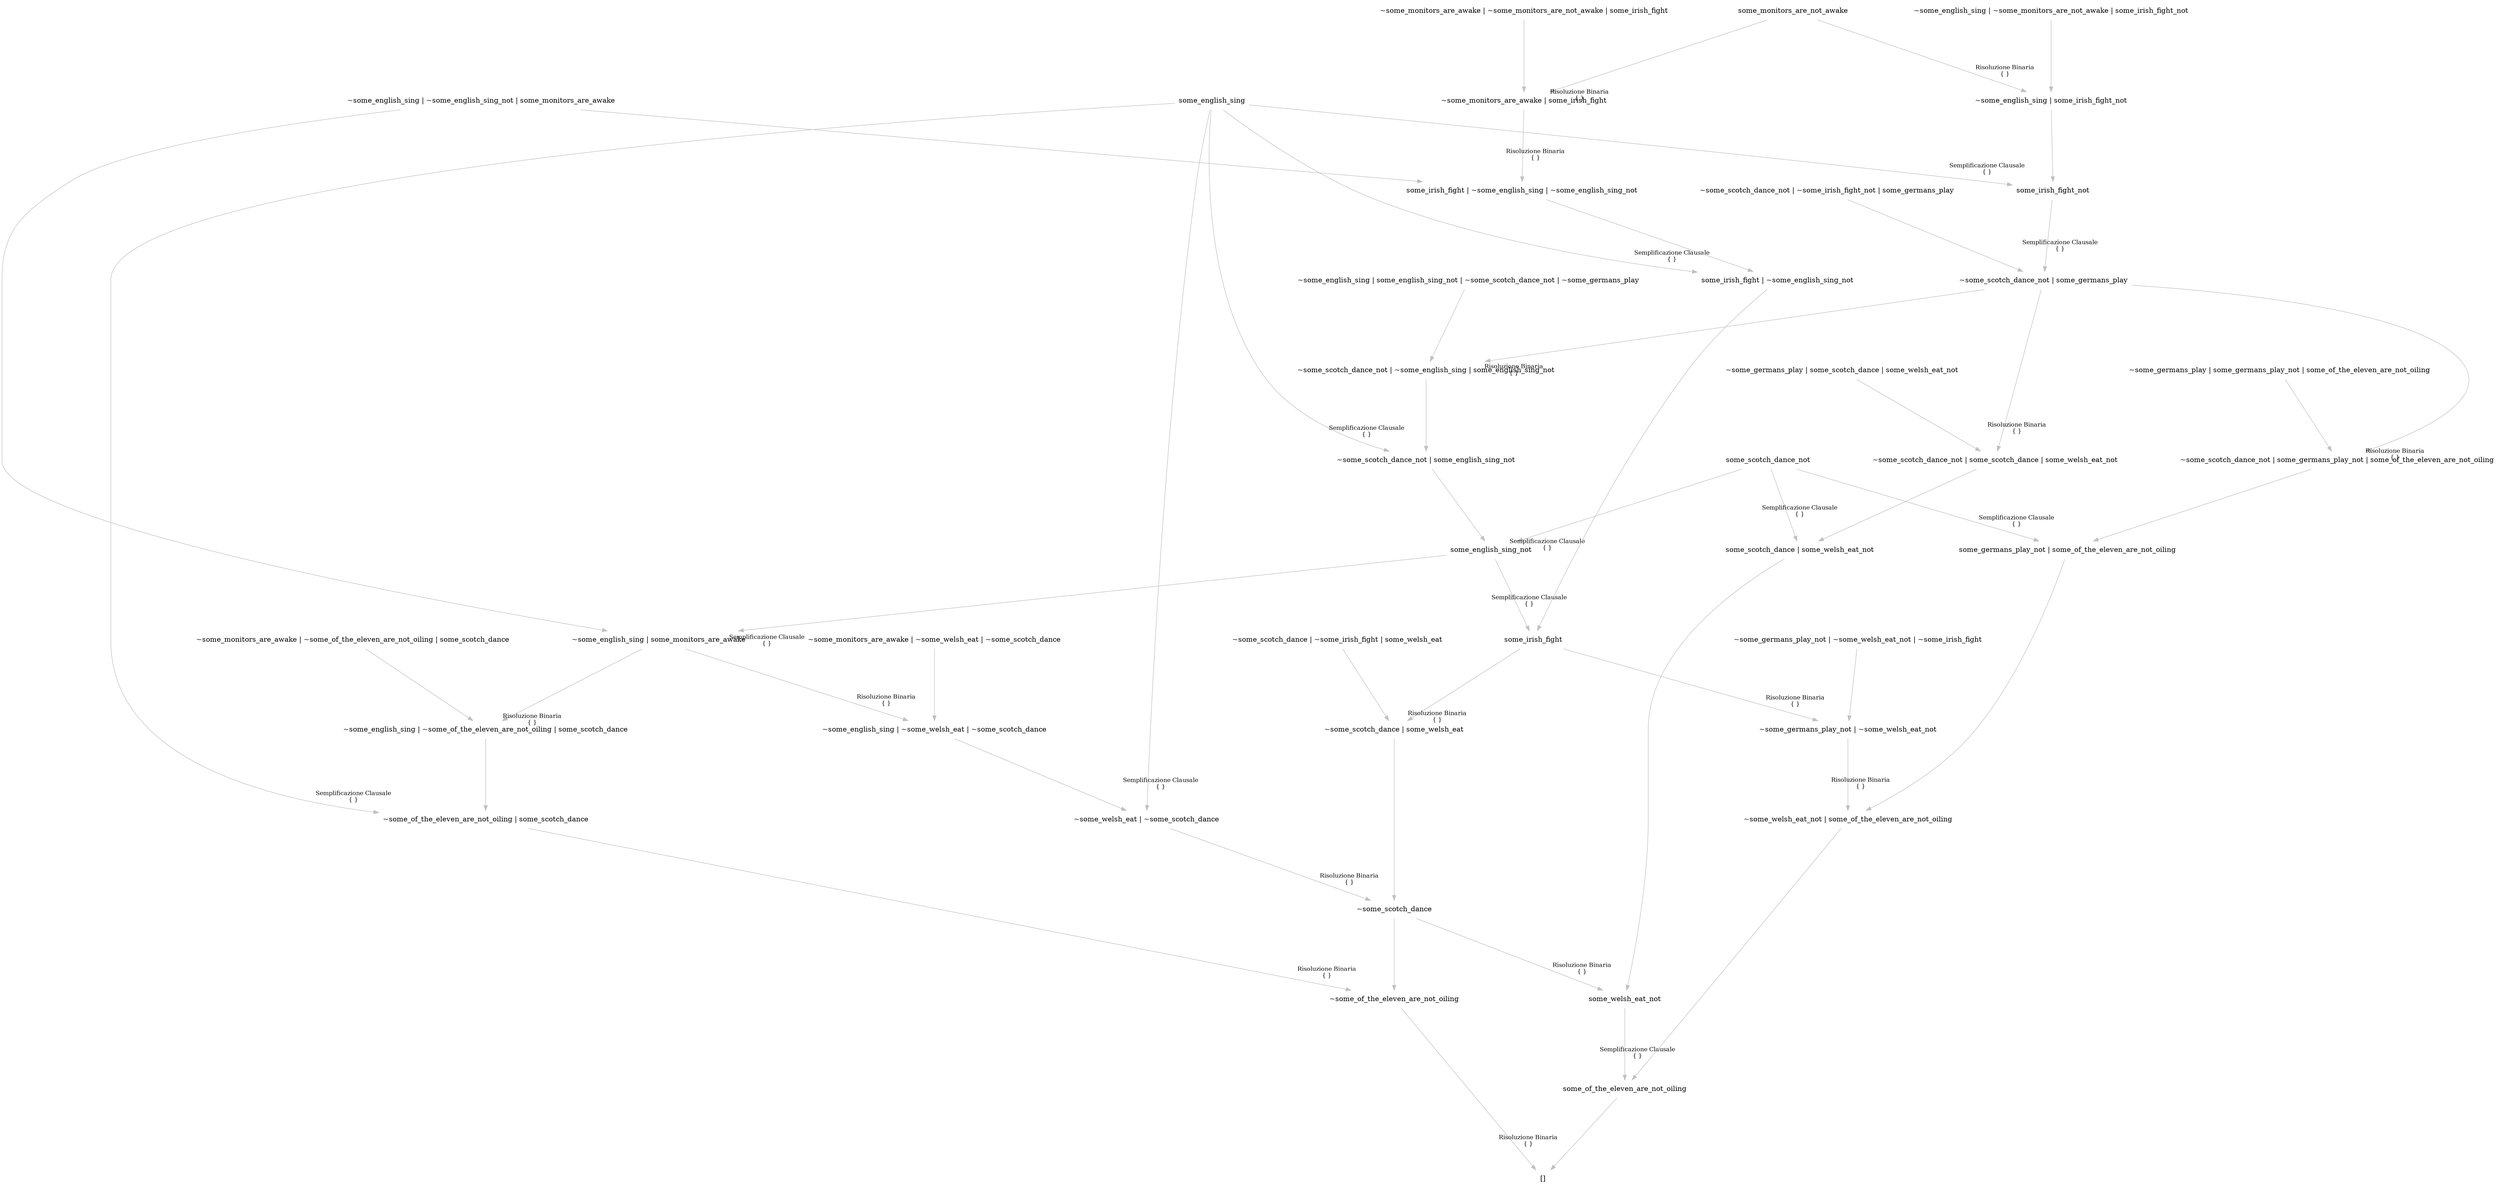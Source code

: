 digraph {
	nodesep="1.5"; ranksep=2;
	node [shape=plaintext];
	edge [color=gray];
	"~some_of_the_eleven_are_not_oiling" -> "[]" [labelfontcolor=black,labelfontsize="12",headlabel="Risoluzione Binaria\n{ }",labeldistance="6"];
	"~some_of_the_eleven_are_not_oiling | some_scotch_dance" -> "~some_of_the_eleven_are_not_oiling" [labelfontcolor=black,labelfontsize="12",headlabel="Risoluzione Binaria\n{ }",labeldistance="6"];
	"some_english_sing" -> "~some_of_the_eleven_are_not_oiling | some_scotch_dance" [labelfontcolor=black,labelfontsize="12",headlabel="Semplificazione Clausale\n{ }",labeldistance="6"];
	"~some_english_sing | ~some_of_the_eleven_are_not_oiling | some_scotch_dance" -> "~some_of_the_eleven_are_not_oiling | some_scotch_dance" ;
	"~some_english_sing | some_monitors_are_awake" -> "~some_english_sing | ~some_of_the_eleven_are_not_oiling | some_scotch_dance" [labelfontcolor=black,labelfontsize="12",headlabel="Risoluzione Binaria\n{ }",labeldistance="6"];
	"some_english_sing_not" -> "~some_english_sing | some_monitors_are_awake" [labelfontcolor=black,labelfontsize="12",headlabel="Semplificazione Clausale\n{ }",labeldistance="6"];
	"some_scotch_dance_not" -> "some_english_sing_not" [labelfontcolor=black,labelfontsize="12",headlabel="Semplificazione Clausale\n{ }",labeldistance="6"];
	"~some_scotch_dance_not | some_english_sing_not" -> "some_english_sing_not" ;
	"some_english_sing" -> "~some_scotch_dance_not | some_english_sing_not" [labelfontcolor=black,labelfontsize="12",headlabel="Semplificazione Clausale\n{ }",labeldistance="6"];
	"~some_scotch_dance_not | ~some_english_sing | some_english_sing_not" -> "~some_scotch_dance_not | some_english_sing_not" ;
	"~some_scotch_dance_not | some_germans_play" -> "~some_scotch_dance_not | ~some_english_sing | some_english_sing_not" [labelfontcolor=black,labelfontsize="12",headlabel="Risoluzione Binaria\n{ }",labeldistance="6"];
	"some_irish_fight_not" -> "~some_scotch_dance_not | some_germans_play" [labelfontcolor=black,labelfontsize="12",headlabel="Semplificazione Clausale\n{ }",labeldistance="6"];
	"some_english_sing" -> "some_irish_fight_not" [labelfontcolor=black,labelfontsize="12",headlabel="Semplificazione Clausale\n{ }",labeldistance="6"];
	"~some_english_sing | some_irish_fight_not" -> "some_irish_fight_not" ;
	"some_monitors_are_not_awake" -> "~some_english_sing | some_irish_fight_not" [labelfontcolor=black,labelfontsize="12",headlabel="Risoluzione Binaria\n{ }",labeldistance="6"];
	"~some_english_sing | ~some_monitors_are_not_awake | some_irish_fight_not" -> "~some_english_sing | some_irish_fight_not" ;
	"~some_scotch_dance_not | ~some_irish_fight_not | some_germans_play" -> "~some_scotch_dance_not | some_germans_play" ;
	"~some_english_sing | some_english_sing_not | ~some_scotch_dance_not | ~some_germans_play" -> "~some_scotch_dance_not | ~some_english_sing | some_english_sing_not" ;
	"~some_english_sing | ~some_english_sing_not | some_monitors_are_awake" -> "~some_english_sing | some_monitors_are_awake" ;
	"~some_monitors_are_awake | ~some_of_the_eleven_are_not_oiling | some_scotch_dance" -> "~some_english_sing | ~some_of_the_eleven_are_not_oiling | some_scotch_dance" ;
	"~some_scotch_dance" -> "~some_of_the_eleven_are_not_oiling" ;
	"~some_welsh_eat | ~some_scotch_dance" -> "~some_scotch_dance" [labelfontcolor=black,labelfontsize="12",headlabel="Risoluzione Binaria\n{ }",labeldistance="6"];
	"some_english_sing" -> "~some_welsh_eat | ~some_scotch_dance" [labelfontcolor=black,labelfontsize="12",headlabel="Semplificazione Clausale\n{ }",labeldistance="6"];
	"~some_english_sing | ~some_welsh_eat | ~some_scotch_dance" -> "~some_welsh_eat | ~some_scotch_dance" ;
	"~some_english_sing | some_monitors_are_awake" -> "~some_english_sing | ~some_welsh_eat | ~some_scotch_dance" [labelfontcolor=black,labelfontsize="12",headlabel="Risoluzione Binaria\n{ }",labeldistance="6"];
	"~some_monitors_are_awake | ~some_welsh_eat | ~some_scotch_dance" -> "~some_english_sing | ~some_welsh_eat | ~some_scotch_dance" ;
	"~some_scotch_dance | some_welsh_eat" -> "~some_scotch_dance" ;
	"some_irish_fight" -> "~some_scotch_dance | some_welsh_eat" [labelfontcolor=black,labelfontsize="12",headlabel="Risoluzione Binaria\n{ }",labeldistance="6"];
	"some_english_sing_not" -> "some_irish_fight" [labelfontcolor=black,labelfontsize="12",headlabel="Semplificazione Clausale\n{ }",labeldistance="6"];
	"some_irish_fight | ~some_english_sing_not" -> "some_irish_fight" ;
	"some_english_sing" -> "some_irish_fight | ~some_english_sing_not" [labelfontcolor=black,labelfontsize="12",headlabel="Semplificazione Clausale\n{ }",labeldistance="6"];
	"some_irish_fight | ~some_english_sing | ~some_english_sing_not" -> "some_irish_fight | ~some_english_sing_not" ;
	"~some_monitors_are_awake | some_irish_fight" -> "some_irish_fight | ~some_english_sing | ~some_english_sing_not" [labelfontcolor=black,labelfontsize="12",headlabel="Risoluzione Binaria\n{ }",labeldistance="6"];
	"some_monitors_are_not_awake" -> "~some_monitors_are_awake | some_irish_fight" [labelfontcolor=black,labelfontsize="12",headlabel="Risoluzione Binaria\n{ }",labeldistance="6"];
	"~some_monitors_are_awake | ~some_monitors_are_not_awake | some_irish_fight" -> "~some_monitors_are_awake | some_irish_fight" ;
	"~some_english_sing | ~some_english_sing_not | some_monitors_are_awake" -> "some_irish_fight | ~some_english_sing | ~some_english_sing_not" ;
	"~some_scotch_dance | ~some_irish_fight | some_welsh_eat" -> "~some_scotch_dance | some_welsh_eat" ;
	"some_of_the_eleven_are_not_oiling" -> "[]" ;
	"some_welsh_eat_not" -> "some_of_the_eleven_are_not_oiling" [labelfontcolor=black,labelfontsize="12",headlabel="Semplificazione Clausale\n{ }",labeldistance="6"];
	"~some_scotch_dance" -> "some_welsh_eat_not" [labelfontcolor=black,labelfontsize="12",headlabel="Risoluzione Binaria\n{ }",labeldistance="6"];
	"some_scotch_dance | some_welsh_eat_not" -> "some_welsh_eat_not" ;
	"some_scotch_dance_not" -> "some_scotch_dance | some_welsh_eat_not" [labelfontcolor=black,labelfontsize="12",headlabel="Semplificazione Clausale\n{ }",labeldistance="6"];
	"~some_scotch_dance_not | some_scotch_dance | some_welsh_eat_not" -> "some_scotch_dance | some_welsh_eat_not" ;
	"~some_scotch_dance_not | some_germans_play" -> "~some_scotch_dance_not | some_scotch_dance | some_welsh_eat_not" [labelfontcolor=black,labelfontsize="12",headlabel="Risoluzione Binaria\n{ }",labeldistance="6"];
	"~some_germans_play | some_scotch_dance | some_welsh_eat_not" -> "~some_scotch_dance_not | some_scotch_dance | some_welsh_eat_not" ;
	"~some_welsh_eat_not | some_of_the_eleven_are_not_oiling" -> "some_of_the_eleven_are_not_oiling" ;
	"~some_germans_play_not | ~some_welsh_eat_not" -> "~some_welsh_eat_not | some_of_the_eleven_are_not_oiling" [labelfontcolor=black,labelfontsize="12",headlabel="Risoluzione Binaria\n{ }",labeldistance="6"];
	"some_irish_fight" -> "~some_germans_play_not | ~some_welsh_eat_not" [labelfontcolor=black,labelfontsize="12",headlabel="Risoluzione Binaria\n{ }",labeldistance="6"];
	"~some_germans_play_not | ~some_welsh_eat_not | ~some_irish_fight" -> "~some_germans_play_not | ~some_welsh_eat_not" ;
	"some_germans_play_not | some_of_the_eleven_are_not_oiling" -> "~some_welsh_eat_not | some_of_the_eleven_are_not_oiling" ;
	"some_scotch_dance_not" -> "some_germans_play_not | some_of_the_eleven_are_not_oiling" [labelfontcolor=black,labelfontsize="12",headlabel="Semplificazione Clausale\n{ }",labeldistance="6"];
	"~some_scotch_dance_not | some_germans_play_not | some_of_the_eleven_are_not_oiling" -> "some_germans_play_not | some_of_the_eleven_are_not_oiling" ;
	"~some_scotch_dance_not | some_germans_play" -> "~some_scotch_dance_not | some_germans_play_not | some_of_the_eleven_are_not_oiling" [labelfontcolor=black,labelfontsize="12",headlabel="Risoluzione Binaria\n{ }",labeldistance="6"];
	"~some_germans_play | some_germans_play_not | some_of_the_eleven_are_not_oiling" -> "~some_scotch_dance_not | some_germans_play_not | some_of_the_eleven_are_not_oiling" ;
}

